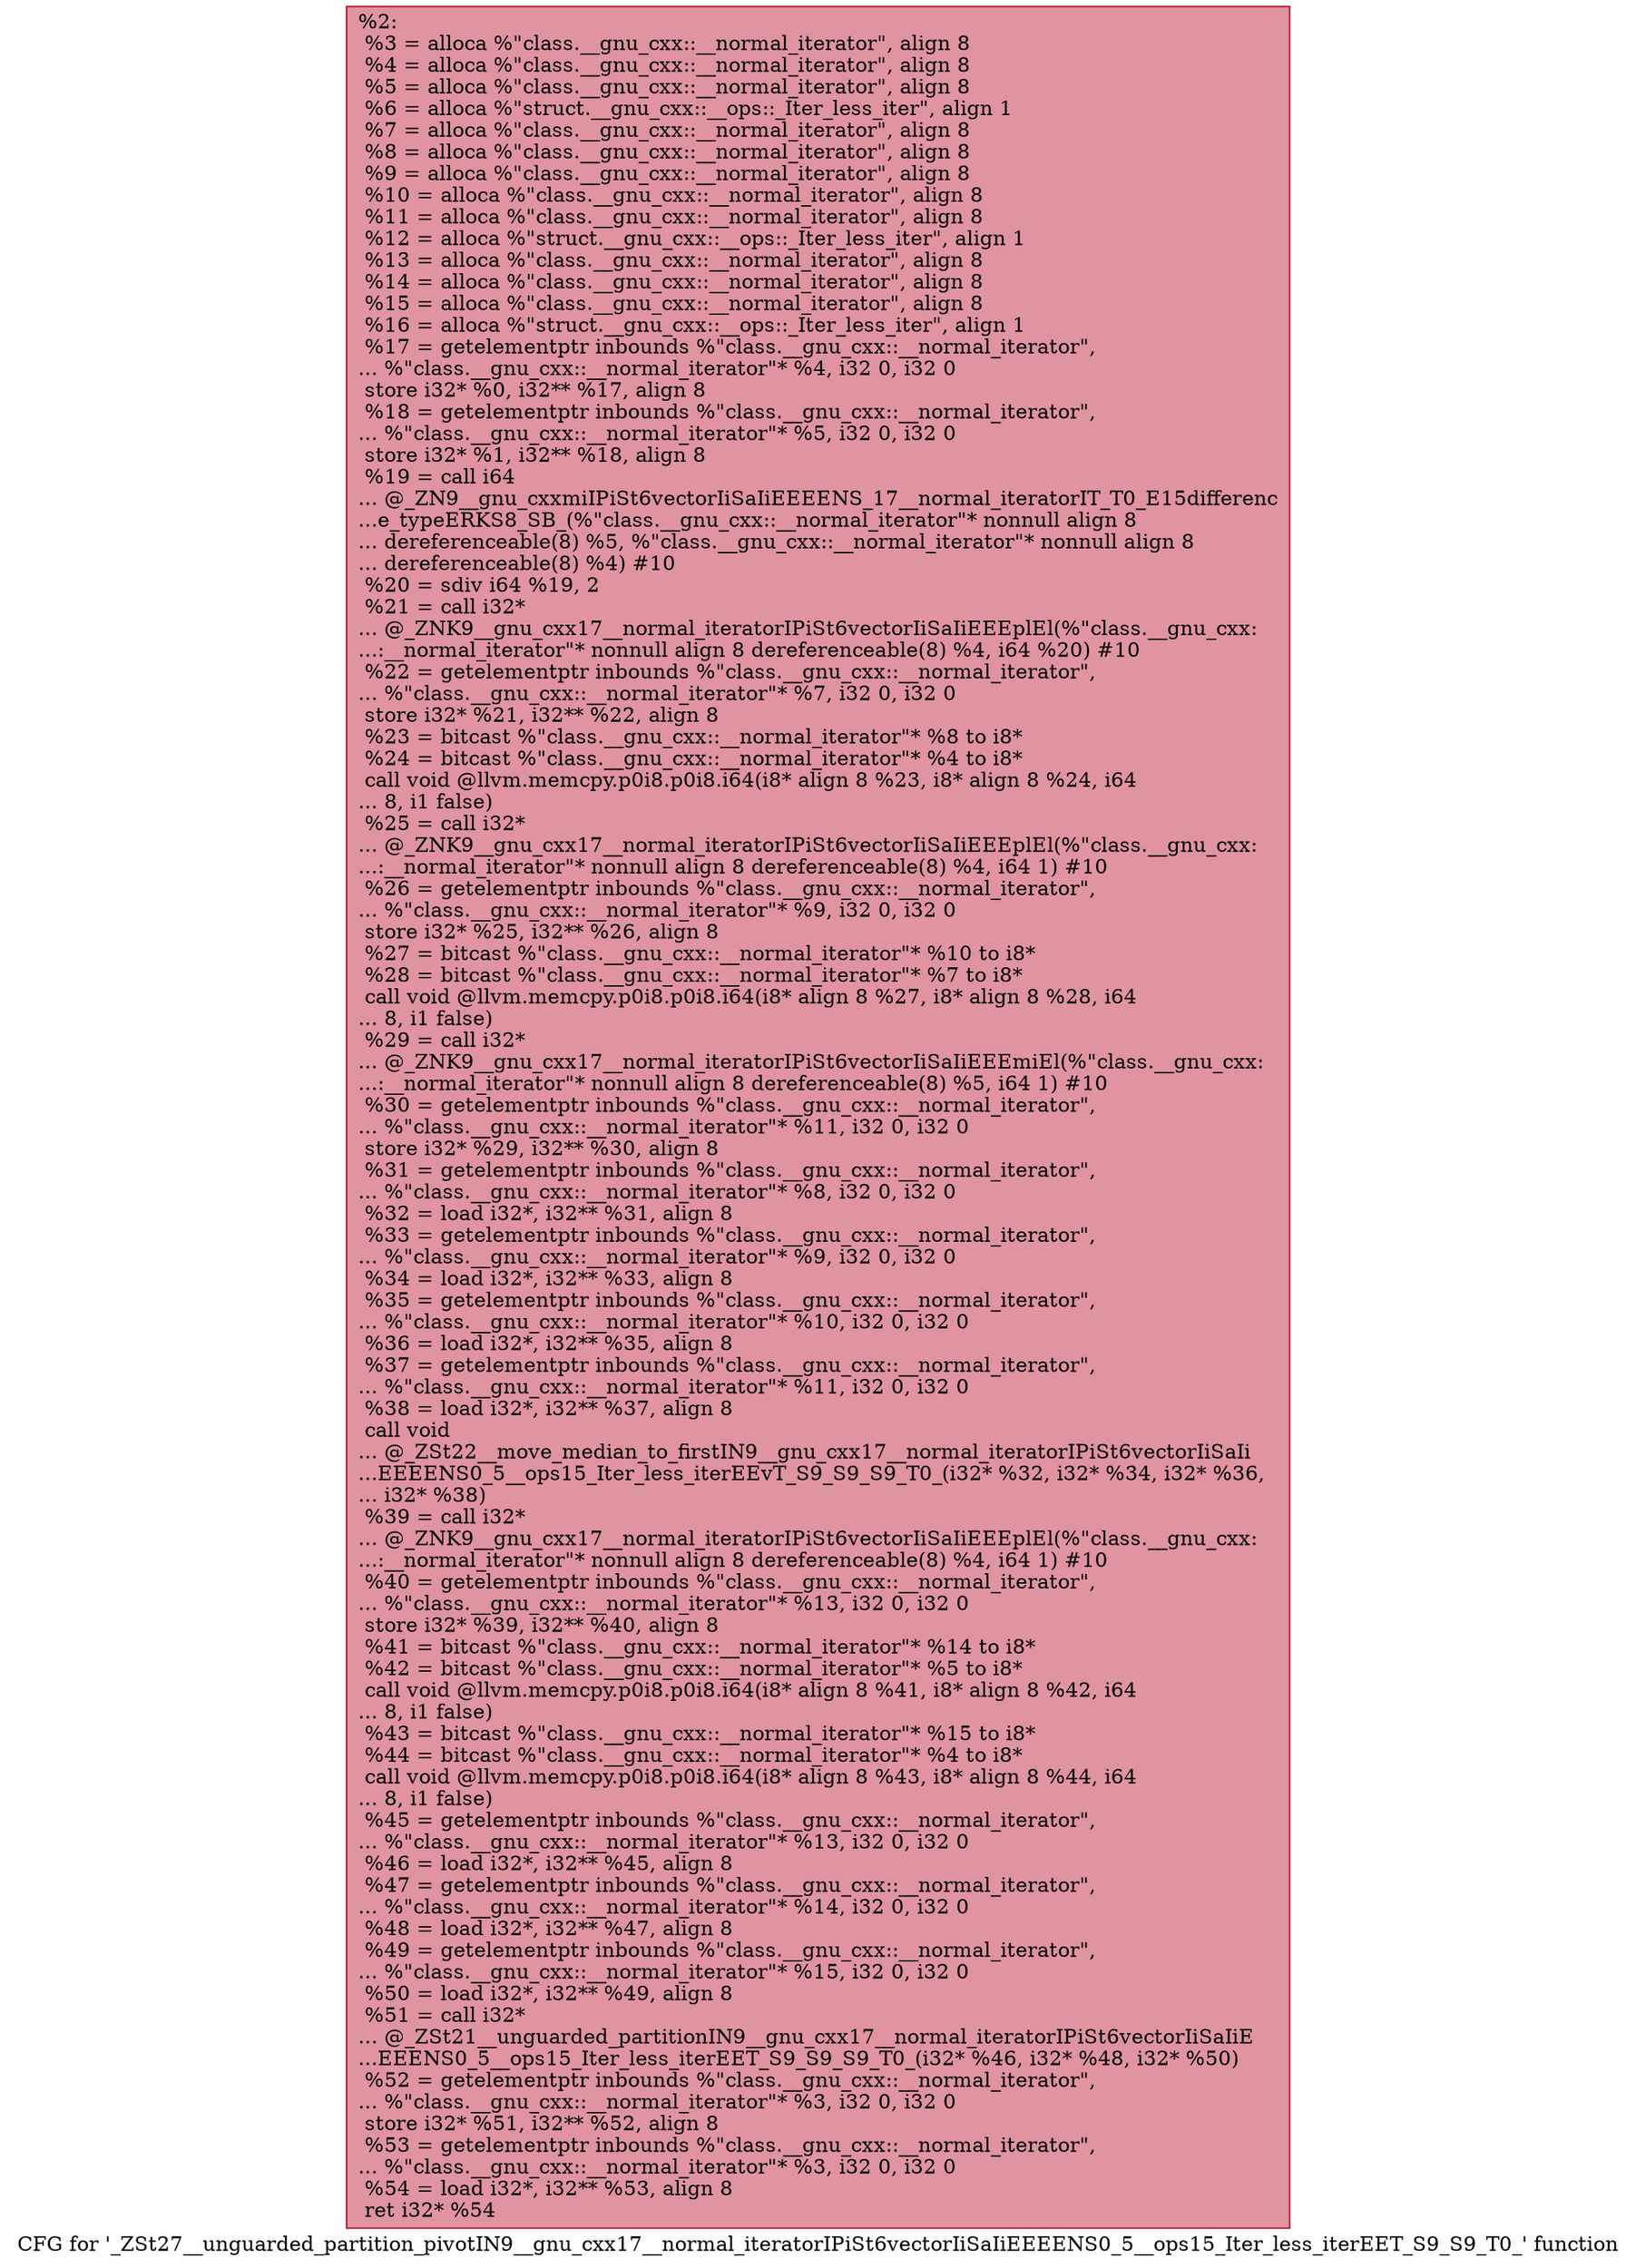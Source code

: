 digraph "CFG for '_ZSt27__unguarded_partition_pivotIN9__gnu_cxx17__normal_iteratorIPiSt6vectorIiSaIiEEEENS0_5__ops15_Iter_less_iterEET_S9_S9_T0_' function" {
	label="CFG for '_ZSt27__unguarded_partition_pivotIN9__gnu_cxx17__normal_iteratorIPiSt6vectorIiSaIiEEEENS0_5__ops15_Iter_less_iterEET_S9_S9_T0_' function";

	Node0x558fd0e44d80 [shape=record,color="#b70d28ff", style=filled, fillcolor="#b70d2870",label="{%2:\l  %3 = alloca %\"class.__gnu_cxx::__normal_iterator\", align 8\l  %4 = alloca %\"class.__gnu_cxx::__normal_iterator\", align 8\l  %5 = alloca %\"class.__gnu_cxx::__normal_iterator\", align 8\l  %6 = alloca %\"struct.__gnu_cxx::__ops::_Iter_less_iter\", align 1\l  %7 = alloca %\"class.__gnu_cxx::__normal_iterator\", align 8\l  %8 = alloca %\"class.__gnu_cxx::__normal_iterator\", align 8\l  %9 = alloca %\"class.__gnu_cxx::__normal_iterator\", align 8\l  %10 = alloca %\"class.__gnu_cxx::__normal_iterator\", align 8\l  %11 = alloca %\"class.__gnu_cxx::__normal_iterator\", align 8\l  %12 = alloca %\"struct.__gnu_cxx::__ops::_Iter_less_iter\", align 1\l  %13 = alloca %\"class.__gnu_cxx::__normal_iterator\", align 8\l  %14 = alloca %\"class.__gnu_cxx::__normal_iterator\", align 8\l  %15 = alloca %\"class.__gnu_cxx::__normal_iterator\", align 8\l  %16 = alloca %\"struct.__gnu_cxx::__ops::_Iter_less_iter\", align 1\l  %17 = getelementptr inbounds %\"class.__gnu_cxx::__normal_iterator\",\l... %\"class.__gnu_cxx::__normal_iterator\"* %4, i32 0, i32 0\l  store i32* %0, i32** %17, align 8\l  %18 = getelementptr inbounds %\"class.__gnu_cxx::__normal_iterator\",\l... %\"class.__gnu_cxx::__normal_iterator\"* %5, i32 0, i32 0\l  store i32* %1, i32** %18, align 8\l  %19 = call i64\l... @_ZN9__gnu_cxxmiIPiSt6vectorIiSaIiEEEENS_17__normal_iteratorIT_T0_E15differenc\l...e_typeERKS8_SB_(%\"class.__gnu_cxx::__normal_iterator\"* nonnull align 8\l... dereferenceable(8) %5, %\"class.__gnu_cxx::__normal_iterator\"* nonnull align 8\l... dereferenceable(8) %4) #10\l  %20 = sdiv i64 %19, 2\l  %21 = call i32*\l... @_ZNK9__gnu_cxx17__normal_iteratorIPiSt6vectorIiSaIiEEEplEl(%\"class.__gnu_cxx:\l...:__normal_iterator\"* nonnull align 8 dereferenceable(8) %4, i64 %20) #10\l  %22 = getelementptr inbounds %\"class.__gnu_cxx::__normal_iterator\",\l... %\"class.__gnu_cxx::__normal_iterator\"* %7, i32 0, i32 0\l  store i32* %21, i32** %22, align 8\l  %23 = bitcast %\"class.__gnu_cxx::__normal_iterator\"* %8 to i8*\l  %24 = bitcast %\"class.__gnu_cxx::__normal_iterator\"* %4 to i8*\l  call void @llvm.memcpy.p0i8.p0i8.i64(i8* align 8 %23, i8* align 8 %24, i64\l... 8, i1 false)\l  %25 = call i32*\l... @_ZNK9__gnu_cxx17__normal_iteratorIPiSt6vectorIiSaIiEEEplEl(%\"class.__gnu_cxx:\l...:__normal_iterator\"* nonnull align 8 dereferenceable(8) %4, i64 1) #10\l  %26 = getelementptr inbounds %\"class.__gnu_cxx::__normal_iterator\",\l... %\"class.__gnu_cxx::__normal_iterator\"* %9, i32 0, i32 0\l  store i32* %25, i32** %26, align 8\l  %27 = bitcast %\"class.__gnu_cxx::__normal_iterator\"* %10 to i8*\l  %28 = bitcast %\"class.__gnu_cxx::__normal_iterator\"* %7 to i8*\l  call void @llvm.memcpy.p0i8.p0i8.i64(i8* align 8 %27, i8* align 8 %28, i64\l... 8, i1 false)\l  %29 = call i32*\l... @_ZNK9__gnu_cxx17__normal_iteratorIPiSt6vectorIiSaIiEEEmiEl(%\"class.__gnu_cxx:\l...:__normal_iterator\"* nonnull align 8 dereferenceable(8) %5, i64 1) #10\l  %30 = getelementptr inbounds %\"class.__gnu_cxx::__normal_iterator\",\l... %\"class.__gnu_cxx::__normal_iterator\"* %11, i32 0, i32 0\l  store i32* %29, i32** %30, align 8\l  %31 = getelementptr inbounds %\"class.__gnu_cxx::__normal_iterator\",\l... %\"class.__gnu_cxx::__normal_iterator\"* %8, i32 0, i32 0\l  %32 = load i32*, i32** %31, align 8\l  %33 = getelementptr inbounds %\"class.__gnu_cxx::__normal_iterator\",\l... %\"class.__gnu_cxx::__normal_iterator\"* %9, i32 0, i32 0\l  %34 = load i32*, i32** %33, align 8\l  %35 = getelementptr inbounds %\"class.__gnu_cxx::__normal_iterator\",\l... %\"class.__gnu_cxx::__normal_iterator\"* %10, i32 0, i32 0\l  %36 = load i32*, i32** %35, align 8\l  %37 = getelementptr inbounds %\"class.__gnu_cxx::__normal_iterator\",\l... %\"class.__gnu_cxx::__normal_iterator\"* %11, i32 0, i32 0\l  %38 = load i32*, i32** %37, align 8\l  call void\l... @_ZSt22__move_median_to_firstIN9__gnu_cxx17__normal_iteratorIPiSt6vectorIiSaIi\l...EEEENS0_5__ops15_Iter_less_iterEEvT_S9_S9_S9_T0_(i32* %32, i32* %34, i32* %36,\l... i32* %38)\l  %39 = call i32*\l... @_ZNK9__gnu_cxx17__normal_iteratorIPiSt6vectorIiSaIiEEEplEl(%\"class.__gnu_cxx:\l...:__normal_iterator\"* nonnull align 8 dereferenceable(8) %4, i64 1) #10\l  %40 = getelementptr inbounds %\"class.__gnu_cxx::__normal_iterator\",\l... %\"class.__gnu_cxx::__normal_iterator\"* %13, i32 0, i32 0\l  store i32* %39, i32** %40, align 8\l  %41 = bitcast %\"class.__gnu_cxx::__normal_iterator\"* %14 to i8*\l  %42 = bitcast %\"class.__gnu_cxx::__normal_iterator\"* %5 to i8*\l  call void @llvm.memcpy.p0i8.p0i8.i64(i8* align 8 %41, i8* align 8 %42, i64\l... 8, i1 false)\l  %43 = bitcast %\"class.__gnu_cxx::__normal_iterator\"* %15 to i8*\l  %44 = bitcast %\"class.__gnu_cxx::__normal_iterator\"* %4 to i8*\l  call void @llvm.memcpy.p0i8.p0i8.i64(i8* align 8 %43, i8* align 8 %44, i64\l... 8, i1 false)\l  %45 = getelementptr inbounds %\"class.__gnu_cxx::__normal_iterator\",\l... %\"class.__gnu_cxx::__normal_iterator\"* %13, i32 0, i32 0\l  %46 = load i32*, i32** %45, align 8\l  %47 = getelementptr inbounds %\"class.__gnu_cxx::__normal_iterator\",\l... %\"class.__gnu_cxx::__normal_iterator\"* %14, i32 0, i32 0\l  %48 = load i32*, i32** %47, align 8\l  %49 = getelementptr inbounds %\"class.__gnu_cxx::__normal_iterator\",\l... %\"class.__gnu_cxx::__normal_iterator\"* %15, i32 0, i32 0\l  %50 = load i32*, i32** %49, align 8\l  %51 = call i32*\l... @_ZSt21__unguarded_partitionIN9__gnu_cxx17__normal_iteratorIPiSt6vectorIiSaIiE\l...EEENS0_5__ops15_Iter_less_iterEET_S9_S9_S9_T0_(i32* %46, i32* %48, i32* %50)\l  %52 = getelementptr inbounds %\"class.__gnu_cxx::__normal_iterator\",\l... %\"class.__gnu_cxx::__normal_iterator\"* %3, i32 0, i32 0\l  store i32* %51, i32** %52, align 8\l  %53 = getelementptr inbounds %\"class.__gnu_cxx::__normal_iterator\",\l... %\"class.__gnu_cxx::__normal_iterator\"* %3, i32 0, i32 0\l  %54 = load i32*, i32** %53, align 8\l  ret i32* %54\l}"];
}
